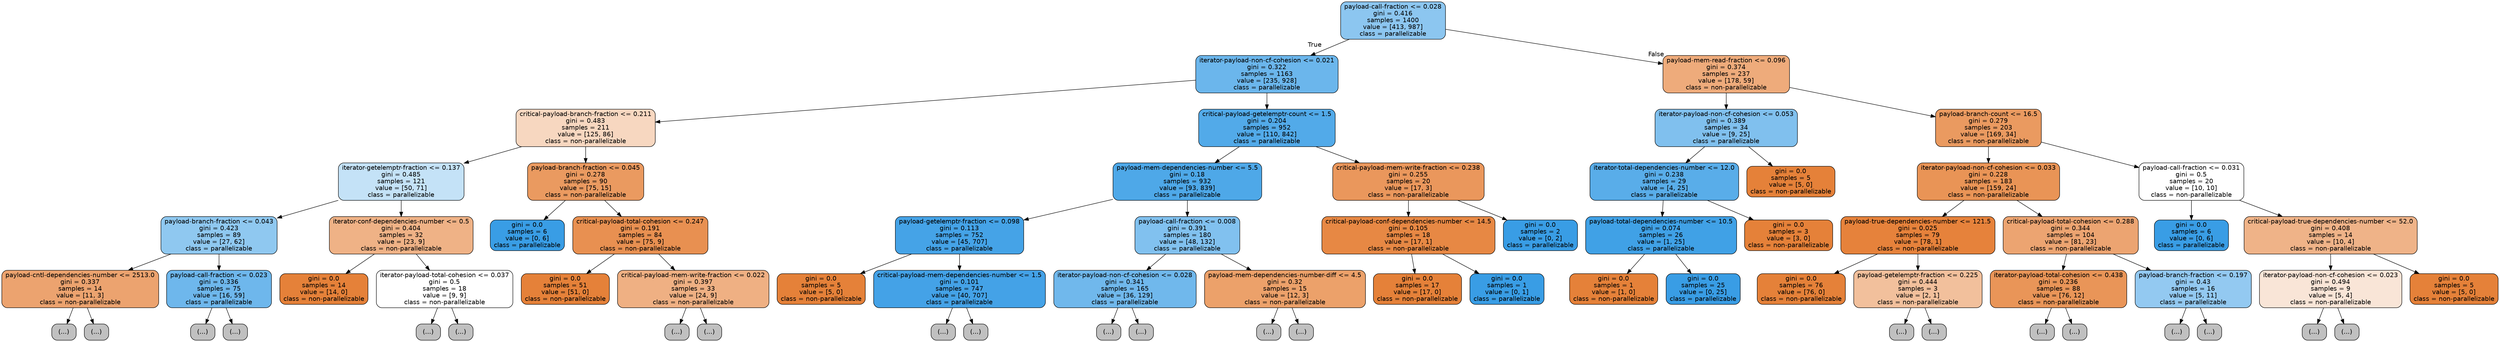 digraph Tree {
node [shape=box, style="filled, rounded", color="black", fontname=helvetica] ;
edge [fontname=helvetica] ;
0 [label="payload-call-fraction <= 0.028\ngini = 0.416\nsamples = 1400\nvalue = [413, 987]\nclass = parallelizable", fillcolor="#399de594"] ;
1 [label="iterator-payload-non-cf-cohesion <= 0.021\ngini = 0.322\nsamples = 1163\nvalue = [235, 928]\nclass = parallelizable", fillcolor="#399de5be"] ;
0 -> 1 [labeldistance=2.5, labelangle=45, headlabel="True"] ;
2 [label="critical-payload-branch-fraction <= 0.211\ngini = 0.483\nsamples = 211\nvalue = [125, 86]\nclass = non-parallelizable", fillcolor="#e5813950"] ;
1 -> 2 ;
3 [label="iterator-getelemptr-fraction <= 0.137\ngini = 0.485\nsamples = 121\nvalue = [50, 71]\nclass = parallelizable", fillcolor="#399de54b"] ;
2 -> 3 ;
4 [label="payload-branch-fraction <= 0.043\ngini = 0.423\nsamples = 89\nvalue = [27, 62]\nclass = parallelizable", fillcolor="#399de590"] ;
3 -> 4 ;
5 [label="payload-cntl-dependencies-number <= 2513.0\ngini = 0.337\nsamples = 14\nvalue = [11, 3]\nclass = non-parallelizable", fillcolor="#e58139b9"] ;
4 -> 5 ;
6 [label="(...)", fillcolor="#C0C0C0"] ;
5 -> 6 ;
7 [label="(...)", fillcolor="#C0C0C0"] ;
5 -> 7 ;
8 [label="payload-call-fraction <= 0.023\ngini = 0.336\nsamples = 75\nvalue = [16, 59]\nclass = parallelizable", fillcolor="#399de5ba"] ;
4 -> 8 ;
9 [label="(...)", fillcolor="#C0C0C0"] ;
8 -> 9 ;
26 [label="(...)", fillcolor="#C0C0C0"] ;
8 -> 26 ;
27 [label="iterator-conf-dependencies-number <= 0.5\ngini = 0.404\nsamples = 32\nvalue = [23, 9]\nclass = non-parallelizable", fillcolor="#e581399b"] ;
3 -> 27 ;
28 [label="gini = 0.0\nsamples = 14\nvalue = [14, 0]\nclass = non-parallelizable", fillcolor="#e58139ff"] ;
27 -> 28 ;
29 [label="iterator-payload-total-cohesion <= 0.037\ngini = 0.5\nsamples = 18\nvalue = [9, 9]\nclass = non-parallelizable", fillcolor="#e5813900"] ;
27 -> 29 ;
30 [label="(...)", fillcolor="#C0C0C0"] ;
29 -> 30 ;
31 [label="(...)", fillcolor="#C0C0C0"] ;
29 -> 31 ;
42 [label="payload-branch-fraction <= 0.045\ngini = 0.278\nsamples = 90\nvalue = [75, 15]\nclass = non-parallelizable", fillcolor="#e58139cc"] ;
2 -> 42 ;
43 [label="gini = 0.0\nsamples = 6\nvalue = [0, 6]\nclass = parallelizable", fillcolor="#399de5ff"] ;
42 -> 43 ;
44 [label="critical-payload-total-cohesion <= 0.247\ngini = 0.191\nsamples = 84\nvalue = [75, 9]\nclass = non-parallelizable", fillcolor="#e58139e0"] ;
42 -> 44 ;
45 [label="gini = 0.0\nsamples = 51\nvalue = [51, 0]\nclass = non-parallelizable", fillcolor="#e58139ff"] ;
44 -> 45 ;
46 [label="critical-payload-mem-write-fraction <= 0.022\ngini = 0.397\nsamples = 33\nvalue = [24, 9]\nclass = non-parallelizable", fillcolor="#e581399f"] ;
44 -> 46 ;
47 [label="(...)", fillcolor="#C0C0C0"] ;
46 -> 47 ;
54 [label="(...)", fillcolor="#C0C0C0"] ;
46 -> 54 ;
59 [label="critical-payload-getelemptr-count <= 1.5\ngini = 0.204\nsamples = 952\nvalue = [110, 842]\nclass = parallelizable", fillcolor="#399de5de"] ;
1 -> 59 ;
60 [label="payload-mem-dependencies-number <= 5.5\ngini = 0.18\nsamples = 932\nvalue = [93, 839]\nclass = parallelizable", fillcolor="#399de5e3"] ;
59 -> 60 ;
61 [label="payload-getelemptr-fraction <= 0.098\ngini = 0.113\nsamples = 752\nvalue = [45, 707]\nclass = parallelizable", fillcolor="#399de5ef"] ;
60 -> 61 ;
62 [label="gini = 0.0\nsamples = 5\nvalue = [5, 0]\nclass = non-parallelizable", fillcolor="#e58139ff"] ;
61 -> 62 ;
63 [label="critical-payload-mem-dependencies-number <= 1.5\ngini = 0.101\nsamples = 747\nvalue = [40, 707]\nclass = parallelizable", fillcolor="#399de5f1"] ;
61 -> 63 ;
64 [label="(...)", fillcolor="#C0C0C0"] ;
63 -> 64 ;
123 [label="(...)", fillcolor="#C0C0C0"] ;
63 -> 123 ;
140 [label="payload-call-fraction <= 0.008\ngini = 0.391\nsamples = 180\nvalue = [48, 132]\nclass = parallelizable", fillcolor="#399de5a2"] ;
60 -> 140 ;
141 [label="iterator-payload-non-cf-cohesion <= 0.028\ngini = 0.341\nsamples = 165\nvalue = [36, 129]\nclass = parallelizable", fillcolor="#399de5b8"] ;
140 -> 141 ;
142 [label="(...)", fillcolor="#C0C0C0"] ;
141 -> 142 ;
155 [label="(...)", fillcolor="#C0C0C0"] ;
141 -> 155 ;
182 [label="payload-mem-dependencies-number-diff <= 4.5\ngini = 0.32\nsamples = 15\nvalue = [12, 3]\nclass = non-parallelizable", fillcolor="#e58139bf"] ;
140 -> 182 ;
183 [label="(...)", fillcolor="#C0C0C0"] ;
182 -> 183 ;
186 [label="(...)", fillcolor="#C0C0C0"] ;
182 -> 186 ;
187 [label="critical-payload-mem-write-fraction <= 0.238\ngini = 0.255\nsamples = 20\nvalue = [17, 3]\nclass = non-parallelizable", fillcolor="#e58139d2"] ;
59 -> 187 ;
188 [label="critical-payload-conf-dependencies-number <= 14.5\ngini = 0.105\nsamples = 18\nvalue = [17, 1]\nclass = non-parallelizable", fillcolor="#e58139f0"] ;
187 -> 188 ;
189 [label="gini = 0.0\nsamples = 17\nvalue = [17, 0]\nclass = non-parallelizable", fillcolor="#e58139ff"] ;
188 -> 189 ;
190 [label="gini = 0.0\nsamples = 1\nvalue = [0, 1]\nclass = parallelizable", fillcolor="#399de5ff"] ;
188 -> 190 ;
191 [label="gini = 0.0\nsamples = 2\nvalue = [0, 2]\nclass = parallelizable", fillcolor="#399de5ff"] ;
187 -> 191 ;
192 [label="payload-mem-read-fraction <= 0.096\ngini = 0.374\nsamples = 237\nvalue = [178, 59]\nclass = non-parallelizable", fillcolor="#e58139aa"] ;
0 -> 192 [labeldistance=2.5, labelangle=-45, headlabel="False"] ;
193 [label="iterator-payload-non-cf-cohesion <= 0.053\ngini = 0.389\nsamples = 34\nvalue = [9, 25]\nclass = parallelizable", fillcolor="#399de5a3"] ;
192 -> 193 ;
194 [label="iterator-total-dependencies-number <= 12.0\ngini = 0.238\nsamples = 29\nvalue = [4, 25]\nclass = parallelizable", fillcolor="#399de5d6"] ;
193 -> 194 ;
195 [label="payload-total-dependencies-number <= 10.5\ngini = 0.074\nsamples = 26\nvalue = [1, 25]\nclass = parallelizable", fillcolor="#399de5f5"] ;
194 -> 195 ;
196 [label="gini = 0.0\nsamples = 1\nvalue = [1, 0]\nclass = non-parallelizable", fillcolor="#e58139ff"] ;
195 -> 196 ;
197 [label="gini = 0.0\nsamples = 25\nvalue = [0, 25]\nclass = parallelizable", fillcolor="#399de5ff"] ;
195 -> 197 ;
198 [label="gini = 0.0\nsamples = 3\nvalue = [3, 0]\nclass = non-parallelizable", fillcolor="#e58139ff"] ;
194 -> 198 ;
199 [label="gini = 0.0\nsamples = 5\nvalue = [5, 0]\nclass = non-parallelizable", fillcolor="#e58139ff"] ;
193 -> 199 ;
200 [label="payload-branch-count <= 16.5\ngini = 0.279\nsamples = 203\nvalue = [169, 34]\nclass = non-parallelizable", fillcolor="#e58139cc"] ;
192 -> 200 ;
201 [label="iterator-payload-non-cf-cohesion <= 0.033\ngini = 0.228\nsamples = 183\nvalue = [159, 24]\nclass = non-parallelizable", fillcolor="#e58139d9"] ;
200 -> 201 ;
202 [label="payload-true-dependencies-number <= 121.5\ngini = 0.025\nsamples = 79\nvalue = [78, 1]\nclass = non-parallelizable", fillcolor="#e58139fc"] ;
201 -> 202 ;
203 [label="gini = 0.0\nsamples = 76\nvalue = [76, 0]\nclass = non-parallelizable", fillcolor="#e58139ff"] ;
202 -> 203 ;
204 [label="payload-getelemptr-fraction <= 0.225\ngini = 0.444\nsamples = 3\nvalue = [2, 1]\nclass = non-parallelizable", fillcolor="#e581397f"] ;
202 -> 204 ;
205 [label="(...)", fillcolor="#C0C0C0"] ;
204 -> 205 ;
206 [label="(...)", fillcolor="#C0C0C0"] ;
204 -> 206 ;
207 [label="critical-payload-total-cohesion <= 0.288\ngini = 0.344\nsamples = 104\nvalue = [81, 23]\nclass = non-parallelizable", fillcolor="#e58139b7"] ;
201 -> 207 ;
208 [label="iterator-payload-total-cohesion <= 0.438\ngini = 0.236\nsamples = 88\nvalue = [76, 12]\nclass = non-parallelizable", fillcolor="#e58139d7"] ;
207 -> 208 ;
209 [label="(...)", fillcolor="#C0C0C0"] ;
208 -> 209 ;
222 [label="(...)", fillcolor="#C0C0C0"] ;
208 -> 222 ;
227 [label="payload-branch-fraction <= 0.197\ngini = 0.43\nsamples = 16\nvalue = [5, 11]\nclass = parallelizable", fillcolor="#399de58b"] ;
207 -> 227 ;
228 [label="(...)", fillcolor="#C0C0C0"] ;
227 -> 228 ;
231 [label="(...)", fillcolor="#C0C0C0"] ;
227 -> 231 ;
232 [label="payload-call-fraction <= 0.031\ngini = 0.5\nsamples = 20\nvalue = [10, 10]\nclass = non-parallelizable", fillcolor="#e5813900"] ;
200 -> 232 ;
233 [label="gini = 0.0\nsamples = 6\nvalue = [0, 6]\nclass = parallelizable", fillcolor="#399de5ff"] ;
232 -> 233 ;
234 [label="critical-payload-true-dependencies-number <= 52.0\ngini = 0.408\nsamples = 14\nvalue = [10, 4]\nclass = non-parallelizable", fillcolor="#e5813999"] ;
232 -> 234 ;
235 [label="iterator-payload-non-cf-cohesion <= 0.023\ngini = 0.494\nsamples = 9\nvalue = [5, 4]\nclass = non-parallelizable", fillcolor="#e5813933"] ;
234 -> 235 ;
236 [label="(...)", fillcolor="#C0C0C0"] ;
235 -> 236 ;
241 [label="(...)", fillcolor="#C0C0C0"] ;
235 -> 241 ;
242 [label="gini = 0.0\nsamples = 5\nvalue = [5, 0]\nclass = non-parallelizable", fillcolor="#e58139ff"] ;
234 -> 242 ;
}